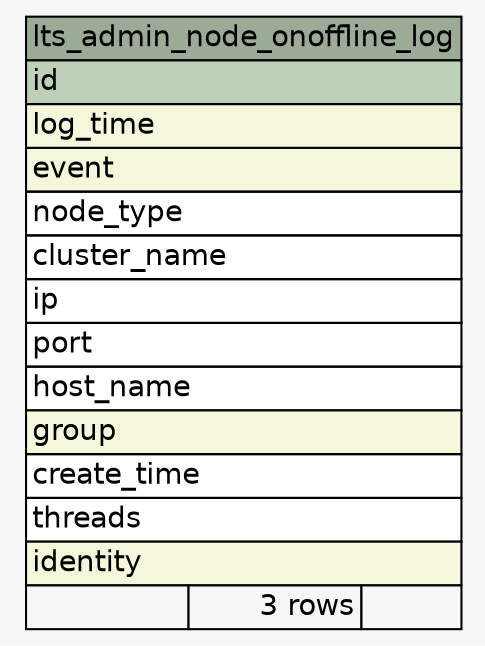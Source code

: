 // dot 2.36.0 on Windows 7 6.1
// SchemaSpy rev 590
digraph "lts_admin_node_onoffline_log" {
  graph [
    rankdir="RL"
    bgcolor="#f7f7f7"
    nodesep="0.18"
    ranksep="0.46"
    fontname="Helvetica"
    fontsize="14"
  ];
  node [
    fontname="Helvetica"
    fontsize="14"
    shape="plaintext"
  ];
  edge [
    arrowsize="0.8"
  ];
  "lts_admin_node_onoffline_log" [
    label=<
    <TABLE BORDER="0" CELLBORDER="1" CELLSPACING="0" BGCOLOR="#ffffff">
      <TR><TD COLSPAN="3" BGCOLOR="#9bab96" ALIGN="CENTER">lts_admin_node_onoffline_log</TD></TR>
      <TR><TD PORT="id" COLSPAN="3" BGCOLOR="#bed1b8" ALIGN="LEFT">id</TD></TR>
      <TR><TD PORT="log_time" COLSPAN="3" BGCOLOR="#f4f7da" ALIGN="LEFT">log_time</TD></TR>
      <TR><TD PORT="event" COLSPAN="3" BGCOLOR="#f4f7da" ALIGN="LEFT">event</TD></TR>
      <TR><TD PORT="node_type" COLSPAN="3" ALIGN="LEFT">node_type</TD></TR>
      <TR><TD PORT="cluster_name" COLSPAN="3" ALIGN="LEFT">cluster_name</TD></TR>
      <TR><TD PORT="ip" COLSPAN="3" ALIGN="LEFT">ip</TD></TR>
      <TR><TD PORT="port" COLSPAN="3" ALIGN="LEFT">port</TD></TR>
      <TR><TD PORT="host_name" COLSPAN="3" ALIGN="LEFT">host_name</TD></TR>
      <TR><TD PORT="group" COLSPAN="3" BGCOLOR="#f4f7da" ALIGN="LEFT">group</TD></TR>
      <TR><TD PORT="create_time" COLSPAN="3" ALIGN="LEFT">create_time</TD></TR>
      <TR><TD PORT="threads" COLSPAN="3" ALIGN="LEFT">threads</TD></TR>
      <TR><TD PORT="identity" COLSPAN="3" BGCOLOR="#f4f7da" ALIGN="LEFT">identity</TD></TR>
      <TR><TD ALIGN="LEFT" BGCOLOR="#f7f7f7">  </TD><TD ALIGN="RIGHT" BGCOLOR="#f7f7f7">3 rows</TD><TD ALIGN="RIGHT" BGCOLOR="#f7f7f7">  </TD></TR>
    </TABLE>>
    URL="tables/lts_admin_node_onoffline_log.html"
    tooltip="lts_admin_node_onoffline_log"
  ];
}
